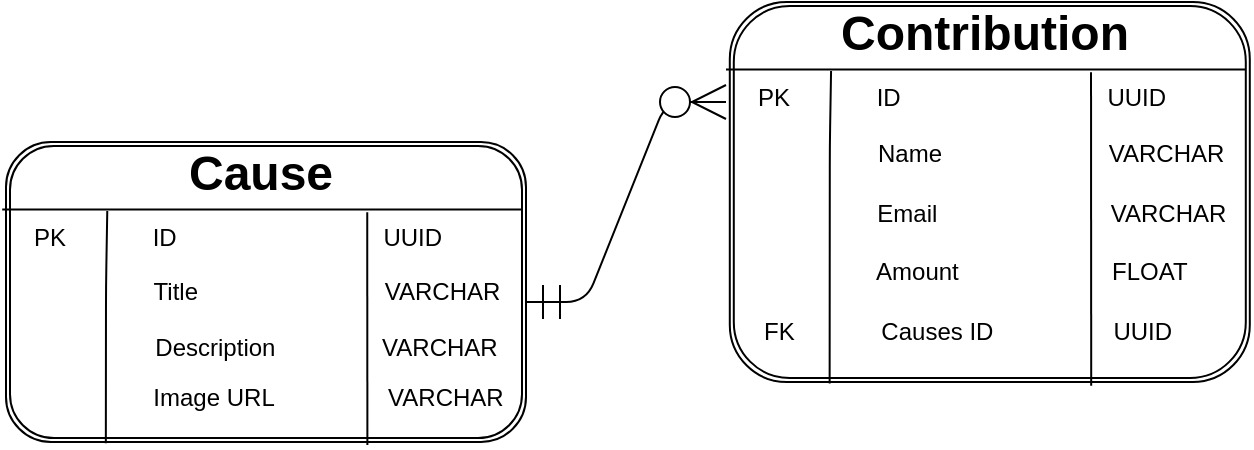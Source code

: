 <mxfile>
    <diagram id="7PHwi6u3ciaq7dEVmy4D" name="Page-1">
        <mxGraphModel dx="3204" dy="1059" grid="1" gridSize="10" guides="1" tooltips="1" connect="1" arrows="1" fold="1" page="0" pageScale="1" pageWidth="850" pageHeight="1100" background="none" math="0" shadow="0">
            <root>
                <mxCell id="0"/>
                <mxCell id="1" parent="0"/>
                <mxCell id="28" value="" style="group" parent="1" vertex="1" connectable="0">
                    <mxGeometry x="-1730" y="-310" width="261.9" height="190" as="geometry"/>
                </mxCell>
                <mxCell id="18" value="" style="shape=ext;double=1;rounded=1;whiteSpace=wrap;html=1;" parent="28" vertex="1">
                    <mxGeometry x="1.9" width="260" height="190" as="geometry"/>
                </mxCell>
                <mxCell id="19" value="" style="endArrow=none;html=1;" parent="28" edge="1">
                    <mxGeometry width="50" height="50" relative="1" as="geometry">
                        <mxPoint y="33.812" as="sourcePoint"/>
                        <mxPoint x="260" y="33.812" as="targetPoint"/>
                        <Array as="points"/>
                    </mxGeometry>
                </mxCell>
                <mxCell id="20" value="" style="endArrow=none;html=1;exitX=0.192;exitY=1.004;exitDx=0;exitDy=0;exitPerimeter=0;entryX=0.161;entryY=0.025;entryDx=0;entryDy=0;entryPerimeter=0;" parent="28" source="18" target="22" edge="1">
                    <mxGeometry width="50" height="50" relative="1" as="geometry">
                        <mxPoint x="51.9" y="94.444" as="sourcePoint"/>
                        <mxPoint x="51.9" y="22.222" as="targetPoint"/>
                        <Array as="points">
                            <mxPoint x="51.9" y="72.222"/>
                        </Array>
                    </mxGeometry>
                </mxCell>
                <mxCell id="21" value="Contribution" style="text;strokeColor=none;fillColor=none;html=1;fontSize=24;fontStyle=1;verticalAlign=middle;align=center;" parent="28" vertex="1">
                    <mxGeometry x="67.49" width="123.81" height="32.22" as="geometry"/>
                </mxCell>
                <mxCell id="22" value="PK&amp;nbsp; &amp;nbsp; &amp;nbsp; &amp;nbsp; &amp;nbsp; &amp;nbsp; &amp;nbsp;ID&amp;nbsp; &amp;nbsp; &amp;nbsp; &amp;nbsp; &amp;nbsp; &amp;nbsp; &amp;nbsp; &amp;nbsp; &amp;nbsp; &amp;nbsp; &amp;nbsp; &amp;nbsp; &amp;nbsp; &amp;nbsp; &amp;nbsp; &amp;nbsp;UUID" style="text;html=1;strokeColor=none;fillColor=none;align=left;verticalAlign=middle;whiteSpace=wrap;rounded=0;" parent="28" vertex="1">
                    <mxGeometry x="14.28" y="33.817" width="237.62" height="27.944" as="geometry"/>
                </mxCell>
                <mxCell id="23" value="&amp;nbsp; &amp;nbsp; &amp;nbsp; &amp;nbsp; &amp;nbsp; &amp;nbsp; &amp;nbsp; &amp;nbsp; &amp;nbsp; Name&amp;nbsp; &amp;nbsp; &amp;nbsp; &amp;nbsp; &amp;nbsp; &amp;nbsp; &amp;nbsp; &amp;nbsp; &amp;nbsp; &amp;nbsp; &amp;nbsp; &amp;nbsp; &amp;nbsp;VARCHAR" style="text;html=1;strokeColor=none;fillColor=none;align=left;verticalAlign=middle;whiteSpace=wrap;rounded=0;" parent="28" vertex="1">
                    <mxGeometry x="14.28" y="61.76" width="247.62" height="28.24" as="geometry"/>
                </mxCell>
                <mxCell id="24" value="&amp;nbsp; &amp;nbsp; &amp;nbsp; &amp;nbsp; &amp;nbsp; &amp;nbsp; &amp;nbsp; &amp;nbsp; &amp;nbsp; &amp;nbsp; Email&amp;nbsp; &amp;nbsp; &amp;nbsp; &amp;nbsp; &amp;nbsp; &amp;nbsp; &amp;nbsp; &amp;nbsp; &amp;nbsp; &amp;nbsp; &amp;nbsp; &amp;nbsp; &amp;nbsp; VARCHAR" style="text;html=1;strokeColor=none;fillColor=none;align=left;verticalAlign=middle;whiteSpace=wrap;rounded=0;" parent="28" vertex="1">
                    <mxGeometry x="7.14" y="88.23" width="251.91" height="36.47" as="geometry"/>
                </mxCell>
                <mxCell id="25" value="&amp;nbsp; &amp;nbsp; &amp;nbsp; &amp;nbsp; &amp;nbsp; &amp;nbsp; &amp;nbsp; &amp;nbsp; &amp;nbsp; &amp;nbsp; Amount&amp;nbsp; &amp;nbsp; &amp;nbsp; &amp;nbsp; &amp;nbsp; &amp;nbsp; &amp;nbsp; &amp;nbsp; &amp;nbsp; &amp;nbsp; &amp;nbsp; &amp;nbsp;FLOAT" style="text;html=1;strokeColor=none;fillColor=none;align=left;verticalAlign=middle;whiteSpace=wrap;rounded=0;" parent="28" vertex="1">
                    <mxGeometry x="6.9" y="116.47" width="245" height="36.47" as="geometry"/>
                </mxCell>
                <mxCell id="26" value="" style="endArrow=none;html=1;exitX=0.695;exitY=1.01;exitDx=0;exitDy=0;exitPerimeter=0;entryX=0.929;entryY=1.091;entryDx=0;entryDy=0;entryPerimeter=0;" parent="28" source="18" target="21" edge="1">
                    <mxGeometry width="50" height="50" relative="1" as="geometry">
                        <mxPoint x="181.9" y="132.353" as="sourcePoint"/>
                        <mxPoint x="181.9" y="40" as="targetPoint"/>
                    </mxGeometry>
                </mxCell>
                <mxCell id="43" value="&amp;nbsp; &amp;nbsp;FK&amp;nbsp; &amp;nbsp; &amp;nbsp; &amp;nbsp; &amp;nbsp; &amp;nbsp; &amp;nbsp;Causes ID&amp;nbsp; &amp;nbsp; &amp;nbsp; &amp;nbsp; &amp;nbsp; &amp;nbsp; &amp;nbsp; &amp;nbsp; &amp;nbsp; UUID" style="text;html=1;strokeColor=none;fillColor=none;align=left;verticalAlign=middle;whiteSpace=wrap;rounded=0;" parent="28" vertex="1">
                    <mxGeometry x="6.89" y="146.47" width="245" height="36.47" as="geometry"/>
                </mxCell>
                <mxCell id="44" value="" style="edgeStyle=entityRelationEdgeStyle;fontSize=12;html=1;endArrow=ERzeroToMany;startArrow=ERmandOne;endSize=15;startSize=15;" parent="1" edge="1">
                    <mxGeometry width="100" height="100" relative="1" as="geometry">
                        <mxPoint x="-1830" y="-160" as="sourcePoint"/>
                        <mxPoint x="-1730" y="-260" as="targetPoint"/>
                    </mxGeometry>
                </mxCell>
                <mxCell id="45" value="" style="group" vertex="1" connectable="0" parent="1">
                    <mxGeometry x="-2091.9" y="-240" width="261.9" height="150" as="geometry"/>
                </mxCell>
                <mxCell id="3" value="" style="shape=ext;double=1;rounded=1;whiteSpace=wrap;html=1;" parent="45" vertex="1">
                    <mxGeometry x="1.9" width="260" height="150" as="geometry"/>
                </mxCell>
                <mxCell id="4" value="" style="endArrow=none;html=1;" parent="45" edge="1">
                    <mxGeometry width="50" height="50" relative="1" as="geometry">
                        <mxPoint y="33.812" as="sourcePoint"/>
                        <mxPoint x="260" y="33.812" as="targetPoint"/>
                        <Array as="points"/>
                    </mxGeometry>
                </mxCell>
                <mxCell id="5" value="" style="endArrow=none;html=1;exitX=0.192;exitY=1.004;exitDx=0;exitDy=0;exitPerimeter=0;entryX=0.161;entryY=0.025;entryDx=0;entryDy=0;entryPerimeter=0;" parent="45" source="3" target="7" edge="1">
                    <mxGeometry width="50" height="50" relative="1" as="geometry">
                        <mxPoint x="51.9" y="94.444" as="sourcePoint"/>
                        <mxPoint x="51.9" y="22.222" as="targetPoint"/>
                        <Array as="points">
                            <mxPoint x="51.9" y="72.222"/>
                        </Array>
                    </mxGeometry>
                </mxCell>
                <mxCell id="6" value="Cause" style="text;strokeColor=none;fillColor=none;html=1;fontSize=24;fontStyle=1;verticalAlign=middle;align=center;" parent="45" vertex="1">
                    <mxGeometry x="67.49" width="123.81" height="32.22" as="geometry"/>
                </mxCell>
                <mxCell id="7" value="PK&amp;nbsp; &amp;nbsp; &amp;nbsp; &amp;nbsp; &amp;nbsp; &amp;nbsp; &amp;nbsp;ID&amp;nbsp; &amp;nbsp; &amp;nbsp; &amp;nbsp; &amp;nbsp; &amp;nbsp; &amp;nbsp; &amp;nbsp; &amp;nbsp; &amp;nbsp; &amp;nbsp; &amp;nbsp; &amp;nbsp; &amp;nbsp; &amp;nbsp; &amp;nbsp;UUID" style="text;html=1;strokeColor=none;fillColor=none;align=left;verticalAlign=middle;whiteSpace=wrap;rounded=0;" parent="45" vertex="1">
                    <mxGeometry x="14.28" y="33.817" width="237.62" height="27.944" as="geometry"/>
                </mxCell>
                <mxCell id="8" value="&amp;nbsp; &amp;nbsp; &amp;nbsp; &amp;nbsp; &amp;nbsp; &amp;nbsp; &amp;nbsp; &amp;nbsp; &amp;nbsp; Title&amp;nbsp; &amp;nbsp; &amp;nbsp; &amp;nbsp; &amp;nbsp; &amp;nbsp; &amp;nbsp; &amp;nbsp; &amp;nbsp; &amp;nbsp; &amp;nbsp; &amp;nbsp; &amp;nbsp; &amp;nbsp; VARCHAR" style="text;html=1;strokeColor=none;fillColor=none;align=left;verticalAlign=middle;whiteSpace=wrap;rounded=0;" parent="45" vertex="1">
                    <mxGeometry x="14.28" y="61.761" width="247.62" height="26.471" as="geometry"/>
                </mxCell>
                <mxCell id="9" value="&amp;nbsp; &amp;nbsp; &amp;nbsp; &amp;nbsp; &amp;nbsp; &amp;nbsp; &amp;nbsp; &amp;nbsp; &amp;nbsp; &amp;nbsp; Description&amp;nbsp; &amp;nbsp; &amp;nbsp; &amp;nbsp; &amp;nbsp; &amp;nbsp; &amp;nbsp; &amp;nbsp; VARCHAR" style="text;html=1;strokeColor=none;fillColor=none;align=left;verticalAlign=middle;whiteSpace=wrap;rounded=0;" parent="45" vertex="1">
                    <mxGeometry x="8.09" y="90" width="243.81" height="26.47" as="geometry"/>
                </mxCell>
                <mxCell id="10" value="&amp;nbsp; &amp;nbsp; &amp;nbsp; &amp;nbsp; &amp;nbsp; &amp;nbsp; &amp;nbsp; &amp;nbsp; &amp;nbsp; &amp;nbsp; Image URL&amp;nbsp; &amp;nbsp; &amp;nbsp; &amp;nbsp; &amp;nbsp; &amp;nbsp; &amp;nbsp; &amp;nbsp; &amp;nbsp;VARCHAR" style="text;html=1;strokeColor=none;fillColor=none;align=left;verticalAlign=middle;whiteSpace=wrap;rounded=0;" parent="45" vertex="1">
                    <mxGeometry x="6.9" y="110" width="245" height="36.47" as="geometry"/>
                </mxCell>
                <mxCell id="14" value="" style="endArrow=none;html=1;exitX=0.695;exitY=1.01;exitDx=0;exitDy=0;exitPerimeter=0;entryX=0.929;entryY=1.091;entryDx=0;entryDy=0;entryPerimeter=0;" parent="45" source="3" target="6" edge="1">
                    <mxGeometry width="50" height="50" relative="1" as="geometry">
                        <mxPoint x="181.9" y="132.353" as="sourcePoint"/>
                        <mxPoint x="181.9" y="40" as="targetPoint"/>
                    </mxGeometry>
                </mxCell>
            </root>
        </mxGraphModel>
    </diagram>
</mxfile>